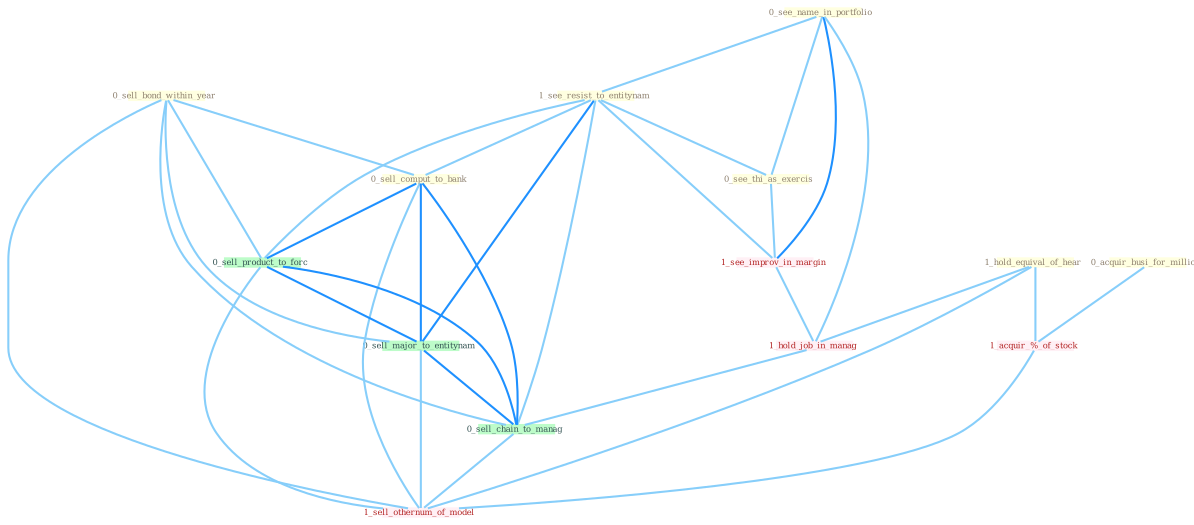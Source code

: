Graph G{ 
    node
    [shape=polygon,style=filled,width=.5,height=.06,color="#BDFCC9",fixedsize=true,fontsize=4,
    fontcolor="#2f4f4f"];
    {node
    [color="#ffffe0", fontcolor="#8b7d6b"] "0_see_name_in_portfolio " "1_see_resist_to_entitynam " "1_hold_equival_of_hear " "0_sell_bond_within_year " "0_sell_comput_to_bank " "0_see_thi_as_exercis " "0_acquir_busi_for_million "}
{node [color="#fff0f5", fontcolor="#b22222"] "1_see_improv_in_margin " "1_acquir_%_of_stock " "1_hold_job_in_manag " "1_sell_othernum_of_model "}
edge [color="#B0E2FF"];

	"0_see_name_in_portfolio " -- "1_see_resist_to_entitynam " [w="1", color="#87cefa" ];
	"0_see_name_in_portfolio " -- "0_see_thi_as_exercis " [w="1", color="#87cefa" ];
	"0_see_name_in_portfolio " -- "1_see_improv_in_margin " [w="2", color="#1e90ff" , len=0.8];
	"0_see_name_in_portfolio " -- "1_hold_job_in_manag " [w="1", color="#87cefa" ];
	"1_see_resist_to_entitynam " -- "0_sell_comput_to_bank " [w="1", color="#87cefa" ];
	"1_see_resist_to_entitynam " -- "0_see_thi_as_exercis " [w="1", color="#87cefa" ];
	"1_see_resist_to_entitynam " -- "1_see_improv_in_margin " [w="1", color="#87cefa" ];
	"1_see_resist_to_entitynam " -- "0_sell_product_to_forc " [w="1", color="#87cefa" ];
	"1_see_resist_to_entitynam " -- "0_sell_major_to_entitynam " [w="2", color="#1e90ff" , len=0.8];
	"1_see_resist_to_entitynam " -- "0_sell_chain_to_manag " [w="1", color="#87cefa" ];
	"1_hold_equival_of_hear " -- "1_acquir_%_of_stock " [w="1", color="#87cefa" ];
	"1_hold_equival_of_hear " -- "1_hold_job_in_manag " [w="1", color="#87cefa" ];
	"1_hold_equival_of_hear " -- "1_sell_othernum_of_model " [w="1", color="#87cefa" ];
	"0_sell_bond_within_year " -- "0_sell_comput_to_bank " [w="1", color="#87cefa" ];
	"0_sell_bond_within_year " -- "0_sell_product_to_forc " [w="1", color="#87cefa" ];
	"0_sell_bond_within_year " -- "0_sell_major_to_entitynam " [w="1", color="#87cefa" ];
	"0_sell_bond_within_year " -- "0_sell_chain_to_manag " [w="1", color="#87cefa" ];
	"0_sell_bond_within_year " -- "1_sell_othernum_of_model " [w="1", color="#87cefa" ];
	"0_sell_comput_to_bank " -- "0_sell_product_to_forc " [w="2", color="#1e90ff" , len=0.8];
	"0_sell_comput_to_bank " -- "0_sell_major_to_entitynam " [w="2", color="#1e90ff" , len=0.8];
	"0_sell_comput_to_bank " -- "0_sell_chain_to_manag " [w="2", color="#1e90ff" , len=0.8];
	"0_sell_comput_to_bank " -- "1_sell_othernum_of_model " [w="1", color="#87cefa" ];
	"0_see_thi_as_exercis " -- "1_see_improv_in_margin " [w="1", color="#87cefa" ];
	"0_acquir_busi_for_million " -- "1_acquir_%_of_stock " [w="1", color="#87cefa" ];
	"1_see_improv_in_margin " -- "1_hold_job_in_manag " [w="1", color="#87cefa" ];
	"1_acquir_%_of_stock " -- "1_sell_othernum_of_model " [w="1", color="#87cefa" ];
	"1_hold_job_in_manag " -- "0_sell_chain_to_manag " [w="1", color="#87cefa" ];
	"0_sell_product_to_forc " -- "0_sell_major_to_entitynam " [w="2", color="#1e90ff" , len=0.8];
	"0_sell_product_to_forc " -- "0_sell_chain_to_manag " [w="2", color="#1e90ff" , len=0.8];
	"0_sell_product_to_forc " -- "1_sell_othernum_of_model " [w="1", color="#87cefa" ];
	"0_sell_major_to_entitynam " -- "0_sell_chain_to_manag " [w="2", color="#1e90ff" , len=0.8];
	"0_sell_major_to_entitynam " -- "1_sell_othernum_of_model " [w="1", color="#87cefa" ];
	"0_sell_chain_to_manag " -- "1_sell_othernum_of_model " [w="1", color="#87cefa" ];
}
